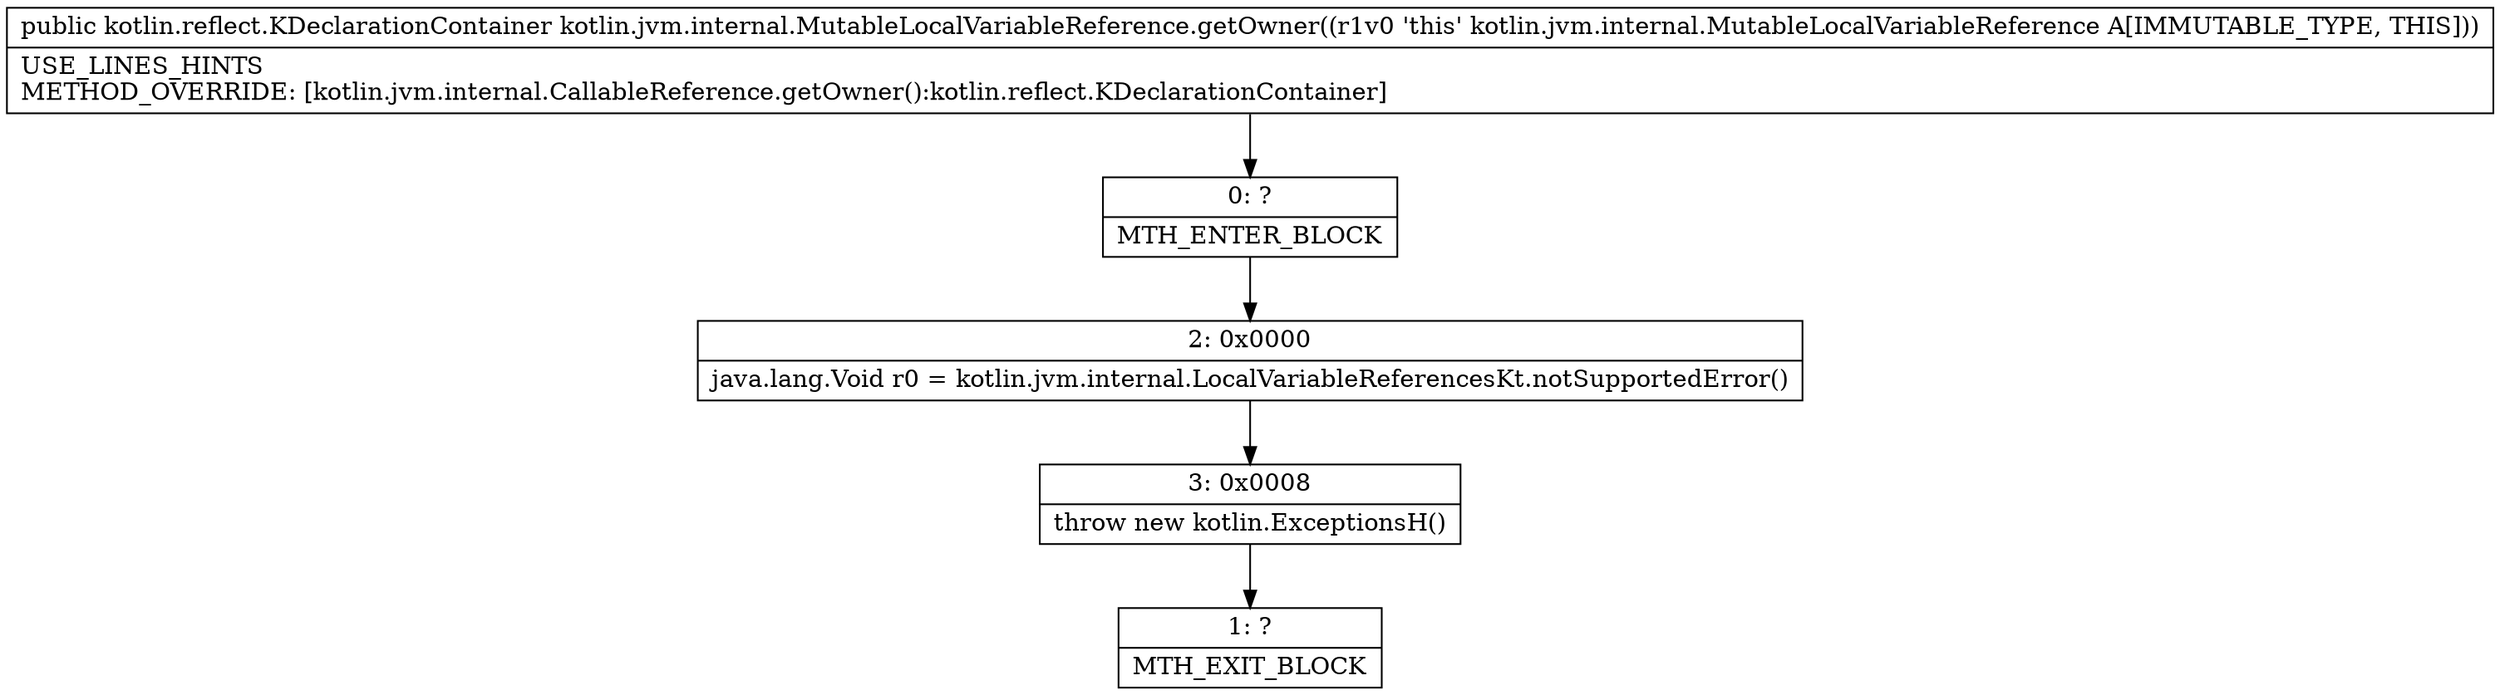 digraph "CFG forkotlin.jvm.internal.MutableLocalVariableReference.getOwner()Lkotlin\/reflect\/KDeclarationContainer;" {
Node_0 [shape=record,label="{0\:\ ?|MTH_ENTER_BLOCK\l}"];
Node_2 [shape=record,label="{2\:\ 0x0000|java.lang.Void r0 = kotlin.jvm.internal.LocalVariableReferencesKt.notSupportedError()\l}"];
Node_3 [shape=record,label="{3\:\ 0x0008|throw new kotlin.ExceptionsH()\l}"];
Node_1 [shape=record,label="{1\:\ ?|MTH_EXIT_BLOCK\l}"];
MethodNode[shape=record,label="{public kotlin.reflect.KDeclarationContainer kotlin.jvm.internal.MutableLocalVariableReference.getOwner((r1v0 'this' kotlin.jvm.internal.MutableLocalVariableReference A[IMMUTABLE_TYPE, THIS]))  | USE_LINES_HINTS\lMETHOD_OVERRIDE: [kotlin.jvm.internal.CallableReference.getOwner():kotlin.reflect.KDeclarationContainer]\l}"];
MethodNode -> Node_0;Node_0 -> Node_2;
Node_2 -> Node_3;
Node_3 -> Node_1;
}

